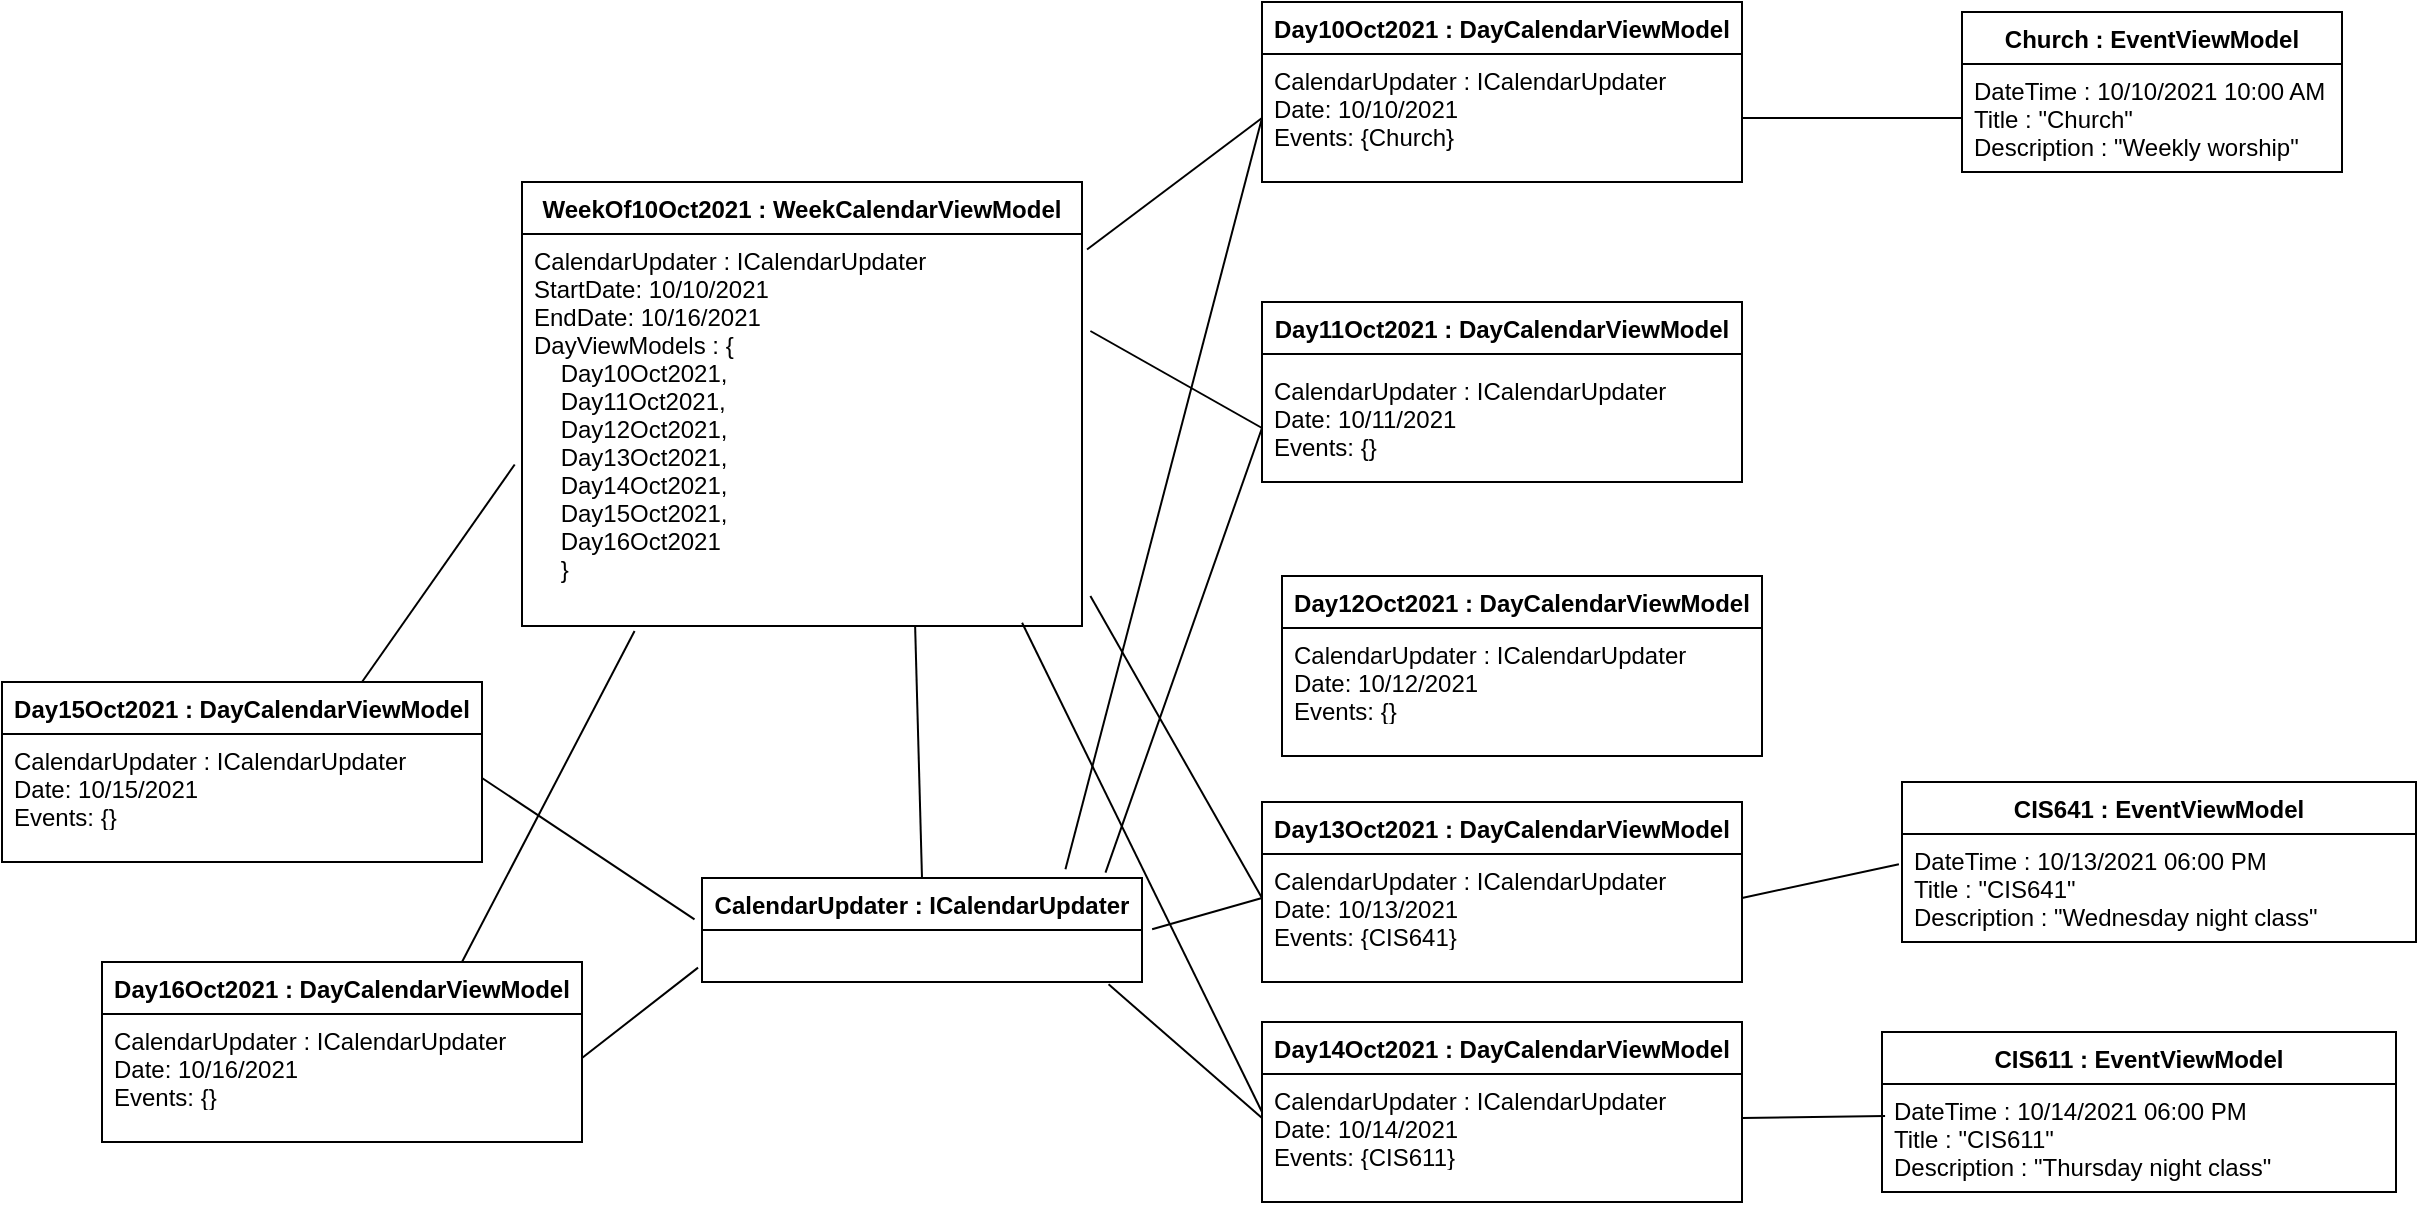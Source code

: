 <mxfile version="15.3.1" type="device"><diagram id="mlZXYz416ft_I3S55fHk" name="Page-1"><mxGraphModel dx="2652" dy="1760" grid="1" gridSize="10" guides="1" tooltips="1" connect="1" arrows="1" fold="1" page="1" pageScale="1" pageWidth="850" pageHeight="1100" math="0" shadow="0"><root><mxCell id="0"/><mxCell id="1" parent="0"/><mxCell id="rIvPCx7Wf9uRj4-5sz1P-70" value="WeekOf10Oct2021 : WeekCalendarViewModel" style="swimlane;fontStyle=1;align=center;verticalAlign=top;childLayout=stackLayout;horizontal=1;startSize=26;horizontalStack=0;resizeParent=1;resizeLast=0;collapsible=1;marginBottom=0;rounded=0;shadow=0;strokeWidth=1;" vertex="1" parent="1"><mxGeometry x="440" y="310" width="280" height="222" as="geometry"><mxRectangle x="130" y="380" width="160" height="26" as="alternateBounds"/></mxGeometry></mxCell><mxCell id="rIvPCx7Wf9uRj4-5sz1P-71" value="CalendarUpdater : ICalendarUpdater&#xA;StartDate: 10/10/2021&#xA;EndDate: 10/16/2021&#xA;DayViewModels : {&#xA;    Day10Oct2021, &#xA;    Day11Oct2021, &#xA;    Day12Oct2021, &#xA;    Day13Oct2021, &#xA;    Day14Oct2021, &#xA;    Day15Oct2021, &#xA;    Day16Oct2021&#xA;    }&#xA;" style="text;align=left;verticalAlign=top;spacingLeft=4;spacingRight=4;overflow=hidden;rotatable=0;points=[[0,0.5],[1,0.5]];portConstraint=eastwest;" vertex="1" parent="rIvPCx7Wf9uRj4-5sz1P-70"><mxGeometry y="26" width="280" height="194" as="geometry"/></mxCell><mxCell id="rIvPCx7Wf9uRj4-5sz1P-72" value="Day10Oct2021 : DayCalendarViewModel" style="swimlane;fontStyle=1;align=center;verticalAlign=top;childLayout=stackLayout;horizontal=1;startSize=26;horizontalStack=0;resizeParent=1;resizeLast=0;collapsible=1;marginBottom=0;rounded=0;shadow=0;strokeWidth=1;" vertex="1" parent="1"><mxGeometry x="810" y="220" width="240" height="90" as="geometry"><mxRectangle x="340" y="380" width="170" height="26" as="alternateBounds"/></mxGeometry></mxCell><mxCell id="rIvPCx7Wf9uRj4-5sz1P-73" value="CalendarUpdater : ICalendarUpdater&#xA;Date: 10/10/2021&#xA;Events: {Church}&#xA;" style="text;align=left;verticalAlign=top;spacingLeft=4;spacingRight=4;overflow=hidden;rotatable=0;points=[[0,0.5],[1,0.5]];portConstraint=eastwest;" vertex="1" parent="rIvPCx7Wf9uRj4-5sz1P-72"><mxGeometry y="26" width="240" height="64" as="geometry"/></mxCell><mxCell id="rIvPCx7Wf9uRj4-5sz1P-74" style="edgeStyle=none;rounded=0;orthogonalLoop=1;jettySize=auto;html=1;exitX=0.5;exitY=0;exitDx=0;exitDy=0;entryX=0.702;entryY=1.01;entryDx=0;entryDy=0;entryPerimeter=0;endArrow=none;endFill=0;" edge="1" parent="1" source="rIvPCx7Wf9uRj4-5sz1P-75" target="rIvPCx7Wf9uRj4-5sz1P-71"><mxGeometry relative="1" as="geometry"/></mxCell><mxCell id="rIvPCx7Wf9uRj4-5sz1P-75" value="CalendarUpdater : ICalendarUpdater" style="swimlane;fontStyle=1;align=center;verticalAlign=top;childLayout=stackLayout;horizontal=1;startSize=26;horizontalStack=0;resizeParent=1;resizeParentMax=0;resizeLast=0;collapsible=1;marginBottom=0;" vertex="1" parent="1"><mxGeometry x="530" y="658" width="220" height="52" as="geometry"/></mxCell><mxCell id="rIvPCx7Wf9uRj4-5sz1P-76" value=" " style="text;strokeColor=none;fillColor=none;align=left;verticalAlign=top;spacingLeft=4;spacingRight=4;overflow=hidden;rotatable=0;points=[[0,0.5],[1,0.5]];portConstraint=eastwest;" vertex="1" parent="rIvPCx7Wf9uRj4-5sz1P-75"><mxGeometry y="26" width="220" height="26" as="geometry"/></mxCell><mxCell id="rIvPCx7Wf9uRj4-5sz1P-77" value="Church : EventViewModel" style="swimlane;fontStyle=1;align=center;verticalAlign=top;childLayout=stackLayout;horizontal=1;startSize=26;horizontalStack=0;resizeParent=1;resizeLast=0;collapsible=1;marginBottom=0;rounded=0;shadow=0;strokeWidth=1;" vertex="1" parent="1"><mxGeometry x="1160" y="225" width="190" height="80" as="geometry"><mxRectangle x="340" y="380" width="170" height="26" as="alternateBounds"/></mxGeometry></mxCell><mxCell id="rIvPCx7Wf9uRj4-5sz1P-78" value="DateTime : 10/10/2021 10:00 AM&#xA;Title : &quot;Church&quot;&#xA;Description : &quot;Weekly worship&quot;&#xA;" style="text;align=left;verticalAlign=top;spacingLeft=4;spacingRight=4;overflow=hidden;rotatable=0;points=[[0,0.5],[1,0.5]];portConstraint=eastwest;" vertex="1" parent="rIvPCx7Wf9uRj4-5sz1P-77"><mxGeometry y="26" width="190" height="54" as="geometry"/></mxCell><mxCell id="rIvPCx7Wf9uRj4-5sz1P-79" value="Day11Oct2021 : DayCalendarViewModel" style="swimlane;fontStyle=1;align=center;verticalAlign=top;childLayout=stackLayout;horizontal=1;startSize=26;horizontalStack=0;resizeParent=1;resizeLast=0;collapsible=1;marginBottom=0;rounded=0;shadow=0;strokeWidth=1;" vertex="1" parent="1"><mxGeometry x="810" y="370" width="240" height="90" as="geometry"><mxRectangle x="340" y="380" width="170" height="26" as="alternateBounds"/></mxGeometry></mxCell><mxCell id="rIvPCx7Wf9uRj4-5sz1P-80" style="edgeStyle=none;rounded=0;orthogonalLoop=1;jettySize=auto;html=1;exitX=0.75;exitY=0;exitDx=0;exitDy=0;entryX=-0.013;entryY=0.594;entryDx=0;entryDy=0;entryPerimeter=0;endArrow=none;endFill=0;" edge="1" parent="1" source="rIvPCx7Wf9uRj4-5sz1P-81" target="rIvPCx7Wf9uRj4-5sz1P-71"><mxGeometry relative="1" as="geometry"/></mxCell><mxCell id="rIvPCx7Wf9uRj4-5sz1P-81" value="Day15Oct2021 : DayCalendarViewModel" style="swimlane;fontStyle=1;align=center;verticalAlign=top;childLayout=stackLayout;horizontal=1;startSize=26;horizontalStack=0;resizeParent=1;resizeLast=0;collapsible=1;marginBottom=0;rounded=0;shadow=0;strokeWidth=1;" vertex="1" parent="1"><mxGeometry x="180" y="560" width="240" height="90" as="geometry"><mxRectangle x="340" y="380" width="170" height="26" as="alternateBounds"/></mxGeometry></mxCell><mxCell id="rIvPCx7Wf9uRj4-5sz1P-82" value="CalendarUpdater : ICalendarUpdater&#xA;Date: 10/15/2021&#xA;Events: {}&#xA;" style="text;align=left;verticalAlign=top;spacingLeft=4;spacingRight=4;overflow=hidden;rotatable=0;points=[[0,0.5],[1,0.5]];portConstraint=eastwest;" vertex="1" parent="rIvPCx7Wf9uRj4-5sz1P-81"><mxGeometry y="26" width="240" height="44" as="geometry"/></mxCell><mxCell id="rIvPCx7Wf9uRj4-5sz1P-83" value="Day13Oct2021 : DayCalendarViewModel" style="swimlane;fontStyle=1;align=center;verticalAlign=top;childLayout=stackLayout;horizontal=1;startSize=26;horizontalStack=0;resizeParent=1;resizeLast=0;collapsible=1;marginBottom=0;rounded=0;shadow=0;strokeWidth=1;" vertex="1" parent="1"><mxGeometry x="810" y="620" width="240" height="90" as="geometry"><mxRectangle x="340" y="380" width="170" height="26" as="alternateBounds"/></mxGeometry></mxCell><mxCell id="rIvPCx7Wf9uRj4-5sz1P-84" value="CalendarUpdater : ICalendarUpdater&#xA;Date: 10/13/2021&#xA;Events: {CIS641}&#xA;" style="text;align=left;verticalAlign=top;spacingLeft=4;spacingRight=4;overflow=hidden;rotatable=0;points=[[0,0.5],[1,0.5]];portConstraint=eastwest;" vertex="1" parent="rIvPCx7Wf9uRj4-5sz1P-83"><mxGeometry y="26" width="240" height="44" as="geometry"/></mxCell><mxCell id="rIvPCx7Wf9uRj4-5sz1P-85" value="CIS641 : EventViewModel" style="swimlane;fontStyle=1;align=center;verticalAlign=top;childLayout=stackLayout;horizontal=1;startSize=26;horizontalStack=0;resizeParent=1;resizeLast=0;collapsible=1;marginBottom=0;rounded=0;shadow=0;strokeWidth=1;" vertex="1" parent="1"><mxGeometry x="1130" y="610" width="257" height="80" as="geometry"><mxRectangle x="340" y="380" width="170" height="26" as="alternateBounds"/></mxGeometry></mxCell><mxCell id="rIvPCx7Wf9uRj4-5sz1P-86" value="DateTime : 10/13/2021 06:00 PM&#xA;Title : &quot;CIS641&quot;&#xA;Description : &quot;Wednesday night class&quot;&#xA;" style="text;align=left;verticalAlign=top;spacingLeft=4;spacingRight=4;overflow=hidden;rotatable=0;points=[[0,0.5],[1,0.5]];portConstraint=eastwest;" vertex="1" parent="rIvPCx7Wf9uRj4-5sz1P-85"><mxGeometry y="26" width="257" height="54" as="geometry"/></mxCell><mxCell id="rIvPCx7Wf9uRj4-5sz1P-87" value="CIS611 : EventViewModel" style="swimlane;fontStyle=1;align=center;verticalAlign=top;childLayout=stackLayout;horizontal=1;startSize=26;horizontalStack=0;resizeParent=1;resizeLast=0;collapsible=1;marginBottom=0;rounded=0;shadow=0;strokeWidth=1;" vertex="1" parent="1"><mxGeometry x="1120" y="735" width="257" height="80" as="geometry"><mxRectangle x="340" y="380" width="170" height="26" as="alternateBounds"/></mxGeometry></mxCell><mxCell id="rIvPCx7Wf9uRj4-5sz1P-88" value="DateTime : 10/14/2021 06:00 PM&#xA;Title : &quot;CIS611&quot;&#xA;Description : &quot;Thursday night class&quot;&#xA;" style="text;align=left;verticalAlign=top;spacingLeft=4;spacingRight=4;overflow=hidden;rotatable=0;points=[[0,0.5],[1,0.5]];portConstraint=eastwest;" vertex="1" parent="rIvPCx7Wf9uRj4-5sz1P-87"><mxGeometry y="26" width="257" height="54" as="geometry"/></mxCell><mxCell id="rIvPCx7Wf9uRj4-5sz1P-89" style="edgeStyle=none;rounded=0;orthogonalLoop=1;jettySize=auto;html=1;exitX=0;exitY=0.5;exitDx=0;exitDy=0;entryX=0.893;entryY=1.002;entryDx=0;entryDy=0;entryPerimeter=0;endArrow=none;endFill=0;" edge="1" parent="1" source="rIvPCx7Wf9uRj4-5sz1P-90" target="rIvPCx7Wf9uRj4-5sz1P-71"><mxGeometry relative="1" as="geometry"/></mxCell><mxCell id="rIvPCx7Wf9uRj4-5sz1P-90" value="Day14Oct2021 : DayCalendarViewModel" style="swimlane;fontStyle=1;align=center;verticalAlign=top;childLayout=stackLayout;horizontal=1;startSize=26;horizontalStack=0;resizeParent=1;resizeLast=0;collapsible=1;marginBottom=0;rounded=0;shadow=0;strokeWidth=1;" vertex="1" parent="1"><mxGeometry x="810" y="730" width="240" height="90" as="geometry"><mxRectangle x="340" y="380" width="170" height="26" as="alternateBounds"/></mxGeometry></mxCell><mxCell id="rIvPCx7Wf9uRj4-5sz1P-91" value="CalendarUpdater : ICalendarUpdater&#xA;Date: 10/14/2021&#xA;Events: {CIS611}&#xA;" style="text;align=left;verticalAlign=top;spacingLeft=4;spacingRight=4;overflow=hidden;rotatable=0;points=[[0,0.5],[1,0.5]];portConstraint=eastwest;" vertex="1" parent="rIvPCx7Wf9uRj4-5sz1P-90"><mxGeometry y="26" width="240" height="44" as="geometry"/></mxCell><mxCell id="rIvPCx7Wf9uRj4-5sz1P-92" style="rounded=0;orthogonalLoop=1;jettySize=auto;html=1;exitX=0;exitY=0.5;exitDx=0;exitDy=0;entryX=1.009;entryY=0.04;entryDx=0;entryDy=0;entryPerimeter=0;endArrow=none;endFill=0;" edge="1" parent="1" source="rIvPCx7Wf9uRj4-5sz1P-73" target="rIvPCx7Wf9uRj4-5sz1P-71"><mxGeometry relative="1" as="geometry"/></mxCell><mxCell id="rIvPCx7Wf9uRj4-5sz1P-93" style="edgeStyle=none;rounded=0;orthogonalLoop=1;jettySize=auto;html=1;exitX=0;exitY=0.5;exitDx=0;exitDy=0;entryX=1.015;entryY=0.25;entryDx=0;entryDy=0;entryPerimeter=0;endArrow=none;endFill=0;" edge="1" parent="1" source="rIvPCx7Wf9uRj4-5sz1P-95" target="rIvPCx7Wf9uRj4-5sz1P-71"><mxGeometry relative="1" as="geometry"/></mxCell><mxCell id="rIvPCx7Wf9uRj4-5sz1P-94" style="edgeStyle=none;rounded=0;orthogonalLoop=1;jettySize=auto;html=1;exitX=0;exitY=0.5;exitDx=0;exitDy=0;entryX=0.917;entryY=-0.051;entryDx=0;entryDy=0;entryPerimeter=0;endArrow=none;endFill=0;" edge="1" parent="1" source="rIvPCx7Wf9uRj4-5sz1P-95" target="rIvPCx7Wf9uRj4-5sz1P-75"><mxGeometry relative="1" as="geometry"/></mxCell><mxCell id="rIvPCx7Wf9uRj4-5sz1P-95" value="CalendarUpdater : ICalendarUpdater&#xA;Date: 10/11/2021&#xA;Events: {}&#xA;" style="text;align=left;verticalAlign=top;spacingLeft=4;spacingRight=4;overflow=hidden;rotatable=0;points=[[0,0.5],[1,0.5]];portConstraint=eastwest;" vertex="1" parent="1"><mxGeometry x="810" y="401" width="240" height="64" as="geometry"/></mxCell><mxCell id="rIvPCx7Wf9uRj4-5sz1P-96" style="edgeStyle=none;rounded=0;orthogonalLoop=1;jettySize=auto;html=1;exitX=1;exitY=0.5;exitDx=0;exitDy=0;entryX=0;entryY=0.5;entryDx=0;entryDy=0;endArrow=none;endFill=0;" edge="1" parent="1" source="rIvPCx7Wf9uRj4-5sz1P-73" target="rIvPCx7Wf9uRj4-5sz1P-78"><mxGeometry relative="1" as="geometry"/></mxCell><mxCell id="rIvPCx7Wf9uRj4-5sz1P-97" style="edgeStyle=none;rounded=0;orthogonalLoop=1;jettySize=auto;html=1;exitX=0;exitY=0.5;exitDx=0;exitDy=0;entryX=1.015;entryY=0.933;entryDx=0;entryDy=0;entryPerimeter=0;endArrow=none;endFill=0;" edge="1" parent="1" source="rIvPCx7Wf9uRj4-5sz1P-84" target="rIvPCx7Wf9uRj4-5sz1P-71"><mxGeometry relative="1" as="geometry"/></mxCell><mxCell id="rIvPCx7Wf9uRj4-5sz1P-98" style="edgeStyle=none;rounded=0;orthogonalLoop=1;jettySize=auto;html=1;exitX=1;exitY=0.5;exitDx=0;exitDy=0;entryX=-0.006;entryY=0.281;entryDx=0;entryDy=0;entryPerimeter=0;endArrow=none;endFill=0;" edge="1" parent="1" source="rIvPCx7Wf9uRj4-5sz1P-84" target="rIvPCx7Wf9uRj4-5sz1P-86"><mxGeometry relative="1" as="geometry"/></mxCell><mxCell id="rIvPCx7Wf9uRj4-5sz1P-99" style="edgeStyle=none;rounded=0;orthogonalLoop=1;jettySize=auto;html=1;exitX=1;exitY=0.5;exitDx=0;exitDy=0;entryX=0.006;entryY=0.296;entryDx=0;entryDy=0;entryPerimeter=0;endArrow=none;endFill=0;" edge="1" parent="1" source="rIvPCx7Wf9uRj4-5sz1P-91" target="rIvPCx7Wf9uRj4-5sz1P-88"><mxGeometry relative="1" as="geometry"/></mxCell><mxCell id="rIvPCx7Wf9uRj4-5sz1P-100" style="edgeStyle=none;rounded=0;orthogonalLoop=1;jettySize=auto;html=1;exitX=0;exitY=0.5;exitDx=0;exitDy=0;entryX=0.826;entryY=-0.083;entryDx=0;entryDy=0;entryPerimeter=0;endArrow=none;endFill=0;" edge="1" parent="1" source="rIvPCx7Wf9uRj4-5sz1P-73" target="rIvPCx7Wf9uRj4-5sz1P-75"><mxGeometry relative="1" as="geometry"/></mxCell><mxCell id="rIvPCx7Wf9uRj4-5sz1P-101" style="edgeStyle=none;rounded=0;orthogonalLoop=1;jettySize=auto;html=1;exitX=0;exitY=0.5;exitDx=0;exitDy=0;entryX=1.023;entryY=-0.013;entryDx=0;entryDy=0;entryPerimeter=0;endArrow=none;endFill=0;" edge="1" parent="1" source="rIvPCx7Wf9uRj4-5sz1P-84" target="rIvPCx7Wf9uRj4-5sz1P-76"><mxGeometry relative="1" as="geometry"/></mxCell><mxCell id="rIvPCx7Wf9uRj4-5sz1P-102" style="edgeStyle=none;rounded=0;orthogonalLoop=1;jettySize=auto;html=1;exitX=0;exitY=0.5;exitDx=0;exitDy=0;entryX=0.924;entryY=1.045;entryDx=0;entryDy=0;entryPerimeter=0;endArrow=none;endFill=0;" edge="1" parent="1" source="rIvPCx7Wf9uRj4-5sz1P-91" target="rIvPCx7Wf9uRj4-5sz1P-76"><mxGeometry relative="1" as="geometry"/></mxCell><mxCell id="rIvPCx7Wf9uRj4-5sz1P-103" value="Day12Oct2021 : DayCalendarViewModel" style="swimlane;fontStyle=1;align=center;verticalAlign=top;childLayout=stackLayout;horizontal=1;startSize=26;horizontalStack=0;resizeParent=1;resizeLast=0;collapsible=1;marginBottom=0;rounded=0;shadow=0;strokeWidth=1;" vertex="1" parent="1"><mxGeometry x="820" y="507" width="240" height="90" as="geometry"><mxRectangle x="340" y="380" width="170" height="26" as="alternateBounds"/></mxGeometry></mxCell><mxCell id="rIvPCx7Wf9uRj4-5sz1P-104" value="CalendarUpdater : ICalendarUpdater&#xA;Date: 10/12/2021&#xA;Events: {}&#xA;" style="text;align=left;verticalAlign=top;spacingLeft=4;spacingRight=4;overflow=hidden;rotatable=0;points=[[0,0.5],[1,0.5]];portConstraint=eastwest;" vertex="1" parent="rIvPCx7Wf9uRj4-5sz1P-103"><mxGeometry y="26" width="240" height="44" as="geometry"/></mxCell><mxCell id="rIvPCx7Wf9uRj4-5sz1P-105" style="edgeStyle=none;rounded=0;orthogonalLoop=1;jettySize=auto;html=1;exitX=0.75;exitY=0;exitDx=0;exitDy=0;entryX=0.201;entryY=1.023;entryDx=0;entryDy=0;entryPerimeter=0;endArrow=none;endFill=0;" edge="1" parent="1" source="rIvPCx7Wf9uRj4-5sz1P-106" target="rIvPCx7Wf9uRj4-5sz1P-71"><mxGeometry relative="1" as="geometry"/></mxCell><mxCell id="rIvPCx7Wf9uRj4-5sz1P-106" value="Day16Oct2021 : DayCalendarViewModel" style="swimlane;fontStyle=1;align=center;verticalAlign=top;childLayout=stackLayout;horizontal=1;startSize=26;horizontalStack=0;resizeParent=1;resizeLast=0;collapsible=1;marginBottom=0;rounded=0;shadow=0;strokeWidth=1;" vertex="1" parent="1"><mxGeometry x="230" y="700" width="240" height="90" as="geometry"><mxRectangle x="340" y="380" width="170" height="26" as="alternateBounds"/></mxGeometry></mxCell><mxCell id="rIvPCx7Wf9uRj4-5sz1P-107" value="CalendarUpdater : ICalendarUpdater&#xA;Date: 10/16/2021&#xA;Events: {}&#xA;" style="text;align=left;verticalAlign=top;spacingLeft=4;spacingRight=4;overflow=hidden;rotatable=0;points=[[0,0.5],[1,0.5]];portConstraint=eastwest;" vertex="1" parent="rIvPCx7Wf9uRj4-5sz1P-106"><mxGeometry y="26" width="240" height="44" as="geometry"/></mxCell><mxCell id="rIvPCx7Wf9uRj4-5sz1P-108" style="edgeStyle=none;rounded=0;orthogonalLoop=1;jettySize=auto;html=1;exitX=1;exitY=0.5;exitDx=0;exitDy=0;entryX=-0.017;entryY=-0.205;entryDx=0;entryDy=0;entryPerimeter=0;endArrow=none;endFill=0;" edge="1" parent="1" source="rIvPCx7Wf9uRj4-5sz1P-82" target="rIvPCx7Wf9uRj4-5sz1P-76"><mxGeometry relative="1" as="geometry"/></mxCell><mxCell id="rIvPCx7Wf9uRj4-5sz1P-109" style="edgeStyle=none;rounded=0;orthogonalLoop=1;jettySize=auto;html=1;exitX=1;exitY=0.5;exitDx=0;exitDy=0;entryX=-0.009;entryY=0.724;entryDx=0;entryDy=0;entryPerimeter=0;endArrow=none;endFill=0;" edge="1" parent="1" source="rIvPCx7Wf9uRj4-5sz1P-107" target="rIvPCx7Wf9uRj4-5sz1P-76"><mxGeometry relative="1" as="geometry"/></mxCell></root></mxGraphModel></diagram></mxfile>